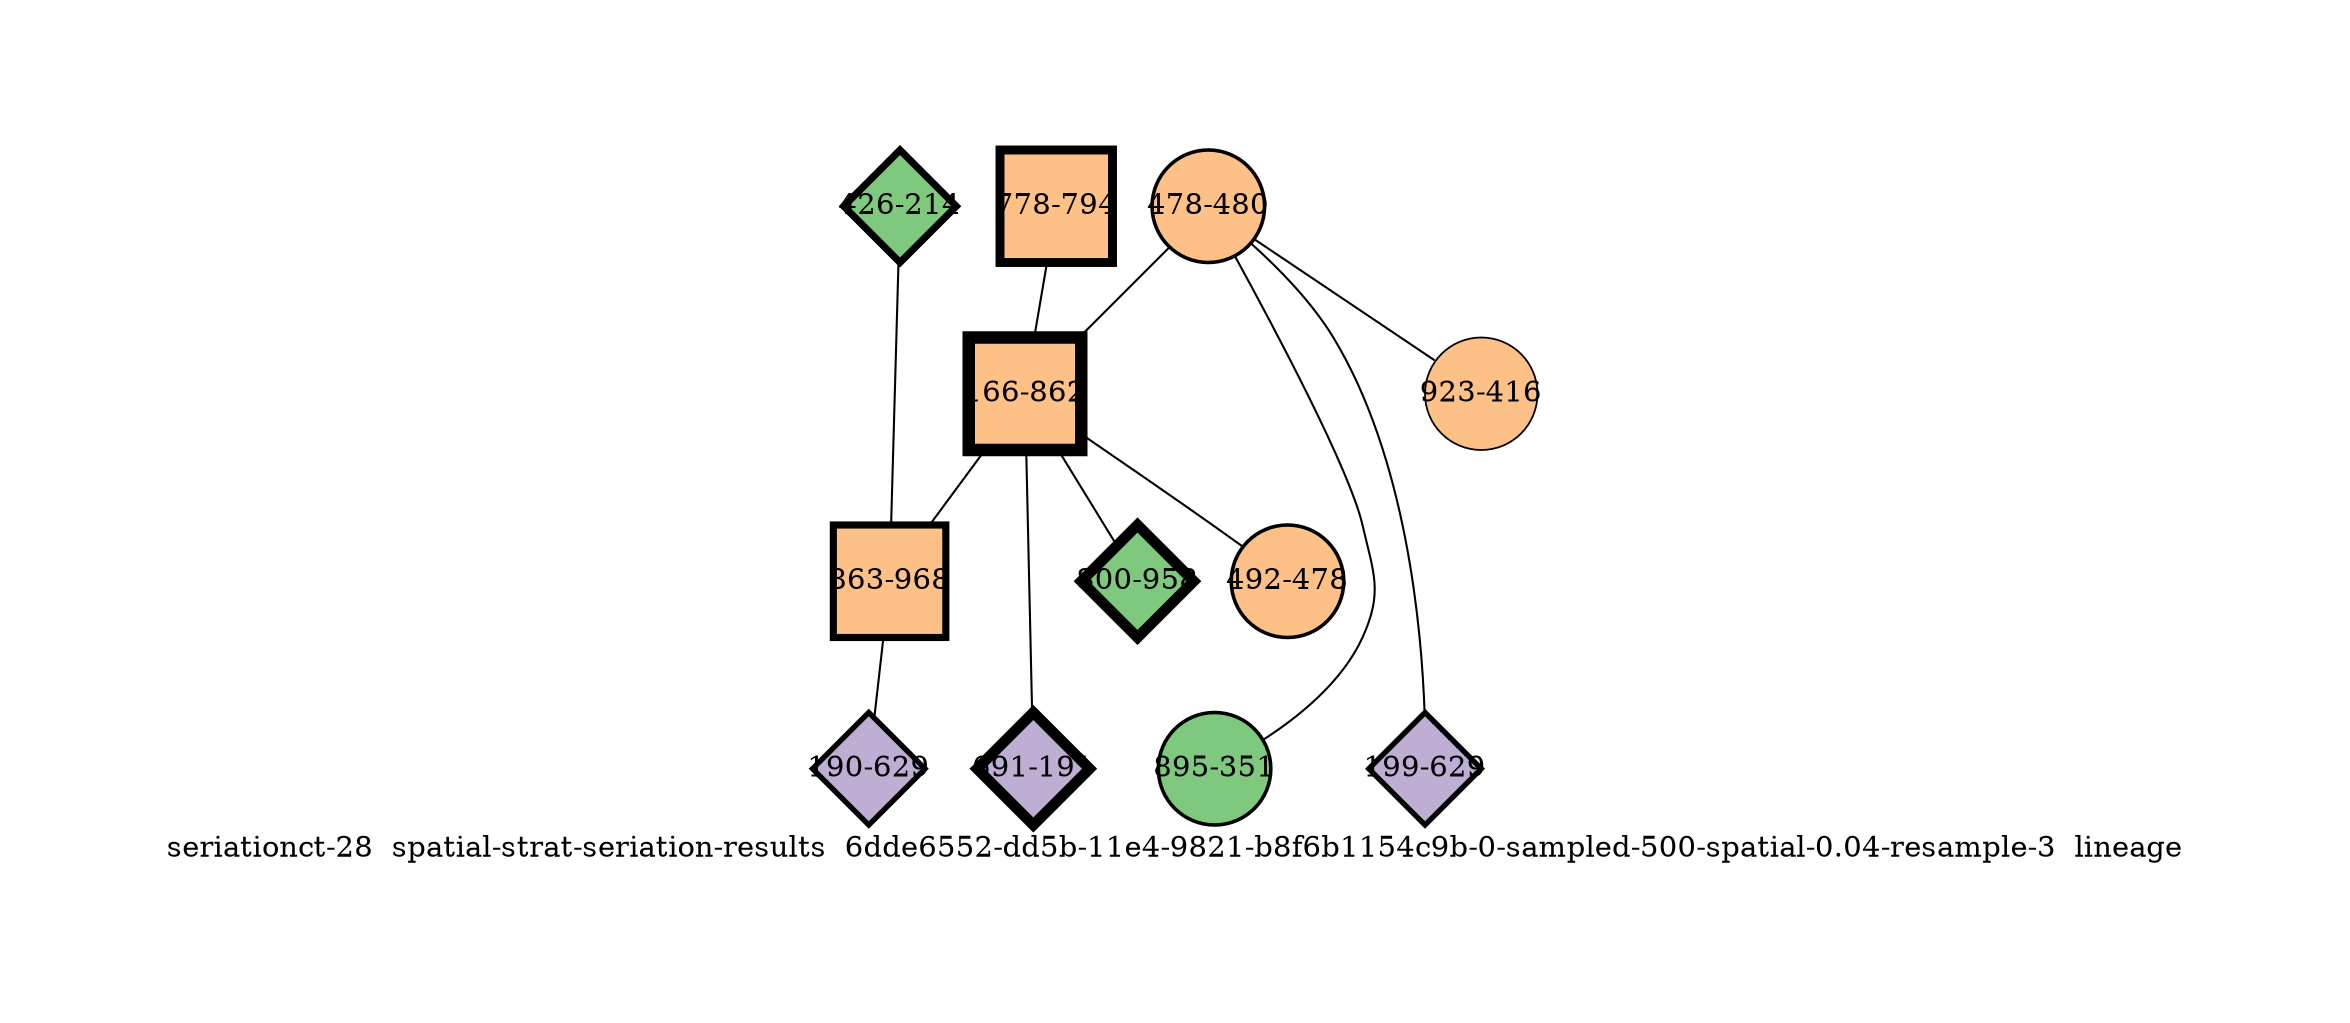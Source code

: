 strict graph "seriationct-28  spatial-strat-seriation-results  6dde6552-dd5b-11e4-9821-b8f6b1154c9b-0-sampled-500-spatial-0.04-resample-3  lineage" {
labelloc=b;
ratio=auto;
pad="1.0";
label="seriationct-28  spatial-strat-seriation-results  6dde6552-dd5b-11e4-9821-b8f6b1154c9b-0-sampled-500-spatial-0.04-resample-3  lineage";
node [width="0.75", style=filled, fixedsize=true, height="0.75", shape=circle, label=""];
0 [xCoordinate="794.0", appears_in_slice=5, yCoordinate="778.0", colorscheme=accent7, lineage_id=1, short_label="778-794", label="778-794", shape=square, cluster_id=2, fillcolor=3, size="500.0", id=5, penwidth="4.28571428571"];
1 [xCoordinate="480.0", appears_in_slice=2, yCoordinate="478.0", colorscheme=accent7, lineage_id=0, short_label="478-480", label="478-480", shape=circle, cluster_id=2, fillcolor=3, size="500.0", id=0, penwidth="1.71428571429"];
2 [xCoordinate="351.0", appears_in_slice=2, yCoordinate="895.0", colorscheme=accent7, lineage_id=0, short_label="895-351", label="895-351", shape=circle, cluster_id=0, fillcolor=1, size="500.0", id=1, penwidth="1.71428571429"];
3 [xCoordinate="214.0", appears_in_slice=4, yCoordinate="426.0", colorscheme=accent7, lineage_id=2, short_label="426-214", label="426-214", shape=diamond, cluster_id=0, fillcolor=1, size="500.0", id=2, penwidth="3.42857142857"];
4 [xCoordinate="862.0", appears_in_slice=7, yCoordinate="166.0", colorscheme=accent7, lineage_id=1, short_label="166-862", label="166-862", shape=square, cluster_id=2, fillcolor=3, size="500.0", id=3, penwidth="6.0"];
5 [xCoordinate="629.0", appears_in_slice=3, yCoordinate="199.0", colorscheme=accent7, lineage_id=2, short_label="199-629", label="199-629", shape=diamond, cluster_id=1, fillcolor=2, size="500.0", id=4, penwidth="2.57142857143"];
6 [xCoordinate="968.0", appears_in_slice=4, yCoordinate="863.0", colorscheme=accent7, lineage_id=1, short_label="863-968", label="863-968", shape=square, cluster_id=2, fillcolor=3, size="500.0", id=8, penwidth="3.42857142857"];
7 [xCoordinate="629.0", appears_in_slice=3, yCoordinate="190.0", colorscheme=accent7, lineage_id=2, short_label="190-629", label="190-629", shape=diamond, cluster_id=1, fillcolor=2, size="500.0", id=6, penwidth="2.57142857143"];
8 [xCoordinate="191.0", appears_in_slice=6, yCoordinate="691.0", colorscheme=accent7, lineage_id=2, short_label="691-191", label="691-191", shape=diamond, cluster_id=1, fillcolor=2, size="500.0", id=7, penwidth="5.14285714286"];
9 [xCoordinate="416.0", appears_in_slice=1, yCoordinate="923.0", colorscheme=accent7, lineage_id=0, short_label="923-416", label="923-416", shape=circle, cluster_id=2, fillcolor=3, size="500.0", id=10, penwidth="0.857142857143"];
10 [xCoordinate="958.0", appears_in_slice=6, yCoordinate="800.0", colorscheme=accent7, lineage_id=2, short_label="800-958", label="800-958", shape=diamond, cluster_id=0, fillcolor=1, size="500.0", id=11, penwidth="5.14285714286"];
11 [xCoordinate="478.0", appears_in_slice=2, yCoordinate="492.0", colorscheme=accent7, lineage_id=0, short_label="492-478", label="492-478", shape=circle, cluster_id=2, fillcolor=3, size="500.0", id=9, penwidth="1.71428571429"];
0 -- 4  [inverseweight="2.56704090005", weight="0.389553590665"];
1 -- 9  [inverseweight="3.51450973197", weight="0.2845347079"];
1 -- 2  [inverseweight="3.2388419764", weight="0.308752327926"];
1 -- 4  [inverseweight="3.72202707365", weight="0.268670802284"];
1 -- 5  [inverseweight="2.97313716244", weight="0.336345060912"];
3 -- 6  [inverseweight="3.15798571613", weight="0.316657543728"];
4 -- 6  [inverseweight="3.63235524753", weight="0.275303468921"];
4 -- 8  [inverseweight="2.77341564657", weight="0.36056622138"];
4 -- 10  [inverseweight="2.9111125487", weight="0.343511280746"];
4 -- 11  [inverseweight="3.58923579953", weight="0.278610839703"];
6 -- 7  [inverseweight="3.08618457042", weight="0.324024690417"];
}
